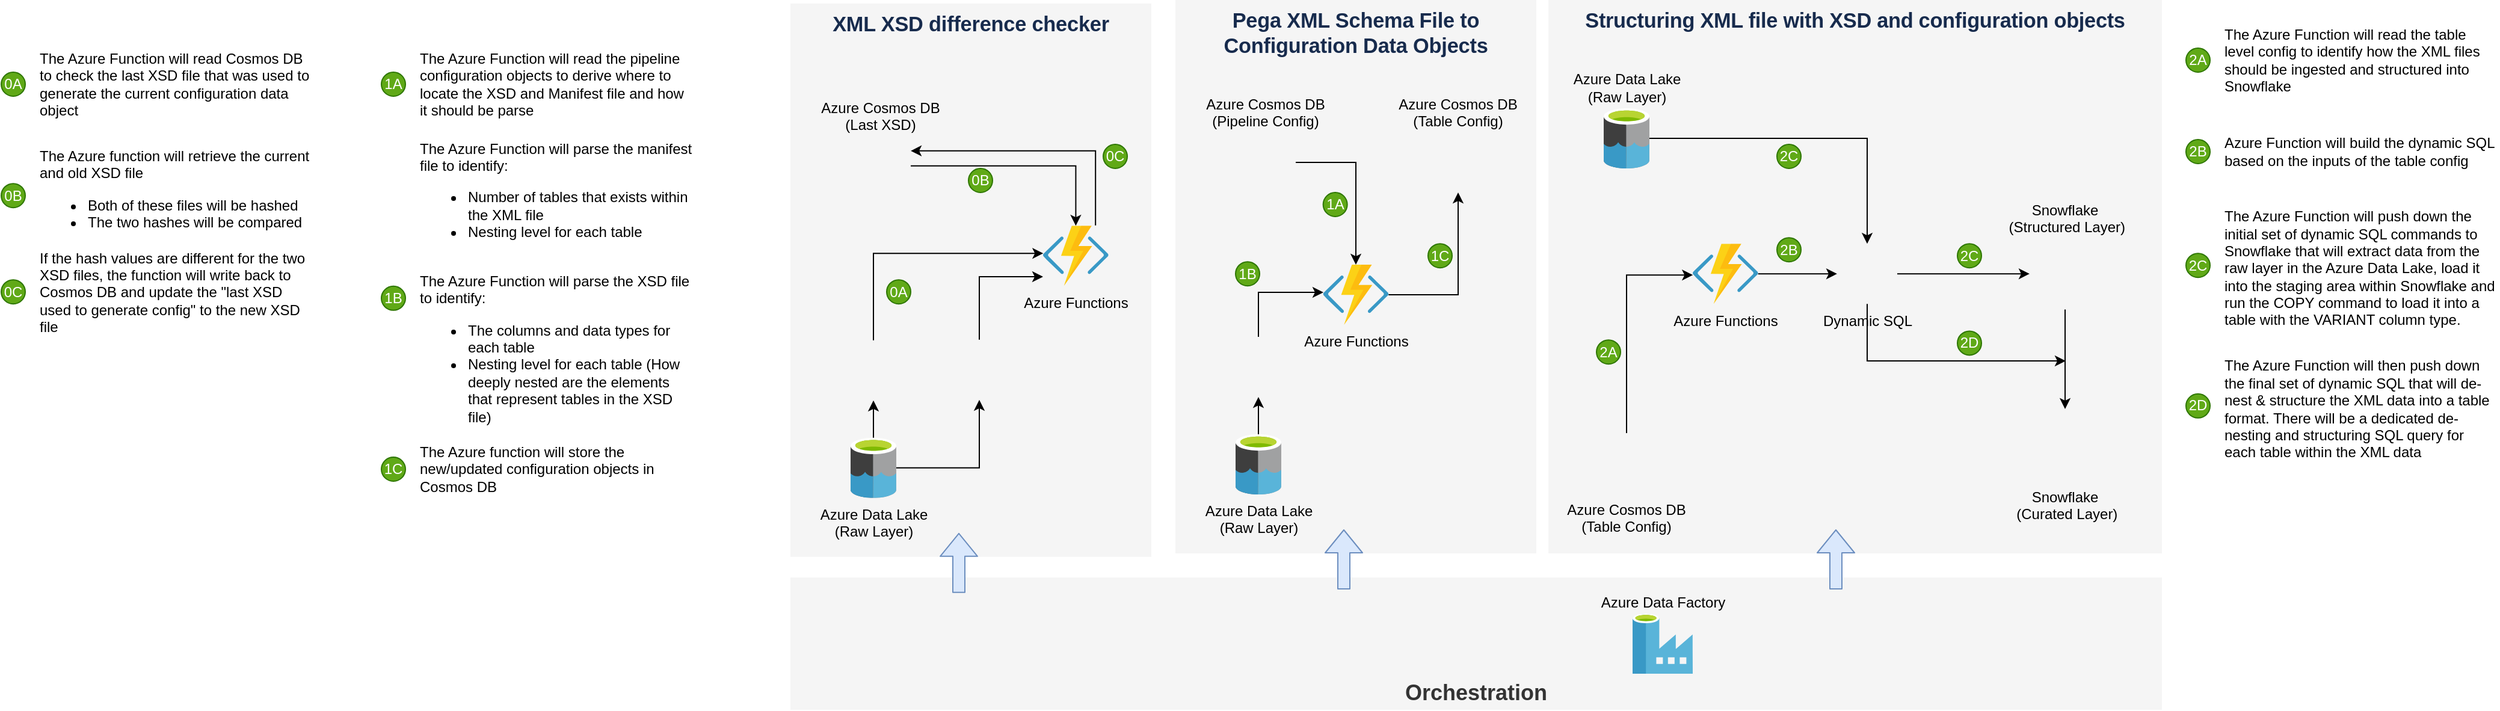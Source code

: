 <mxfile version="13.7.7" type="embed"><diagram id="ktT0eM3jNoBVejEE7FmK" name="Page-1"><mxGraphModel dx="1038" dy="1772" grid="1" gridSize="10" guides="1" tooltips="1" connect="1" arrows="1" fold="1" page="1" pageScale="1" pageWidth="827" pageHeight="1169" math="0" shadow="0"><root><mxCell id="0"/><mxCell id="1" parent="0"/><mxCell id="dvmQMgpXowQQUN41ry-9-212" value="&lt;span style=&quot;color: rgb(23 , 43 , 77) ; font-family: , &amp;quot;blinkmacsystemfont&amp;quot; , &amp;quot;segoe ui&amp;quot; , &amp;quot;roboto&amp;quot; , &amp;quot;noto sans&amp;quot; , &amp;quot;ubuntu&amp;quot; , &amp;quot;droid sans&amp;quot; , &amp;quot;helvetica neue&amp;quot; , sans-serif ; font-size: 1.43em ; letter-spacing: -0.008em&quot;&gt;Structuring XML file with XSD and configuration objects&lt;/span&gt;" style="rounded=0;whiteSpace=wrap;html=1;fillColor=#f5f5f5;fontColor=#333333;strokeColor=none;verticalAlign=top;fontStyle=1" parent="1" vertex="1"><mxGeometry x="1460" y="-330" width="510" height="460" as="geometry"/></mxCell><mxCell id="dvmQMgpXowQQUN41ry-9-213" value="&lt;span style=&quot;color: rgb(23 , 43 , 77) ; letter-spacing: -0.008em&quot;&gt;&lt;b&gt;&lt;font style=&quot;font-size: 17.16px&quot;&gt;Pega XML Schema File to Configuration Data Objects&lt;/font&gt;&lt;/b&gt;&lt;/span&gt;" style="rounded=0;whiteSpace=wrap;html=1;fillColor=#f5f5f5;fontColor=#333333;strokeColor=none;verticalAlign=top;" parent="1" vertex="1"><mxGeometry x="1150" y="-330" width="300" height="460" as="geometry"/></mxCell><mxCell id="dvmQMgpXowQQUN41ry-9-214" value="&lt;b&gt;&lt;font style=&quot;font-size: 18px&quot;&gt;Orchestration&lt;/font&gt;&lt;/b&gt;" style="rounded=0;whiteSpace=wrap;html=1;fillColor=#f5f5f5;fontColor=#333333;strokeColor=none;verticalAlign=bottom;" parent="1" vertex="1"><mxGeometry x="830" y="150" width="1140" height="110" as="geometry"/></mxCell><mxCell id="dvmQMgpXowQQUN41ry-9-215" value="Azure Data Factory" style="aspect=fixed;html=1;points=[];align=center;image;fontSize=12;image=img/lib/mscae/Data_Factory.svg;labelBackgroundColor=none;labelPosition=center;verticalLabelPosition=top;verticalAlign=bottom;" parent="1" vertex="1"><mxGeometry x="1530" y="180" width="50" height="50" as="geometry"/></mxCell><mxCell id="dvmQMgpXowQQUN41ry-9-216" style="edgeStyle=orthogonalEdgeStyle;rounded=0;orthogonalLoop=1;jettySize=auto;html=1;" parent="1" source="dvmQMgpXowQQUN41ry-9-238" target="dvmQMgpXowQQUN41ry-9-234" edge="1"><mxGeometry relative="1" as="geometry"/></mxCell><mxCell id="dvmQMgpXowQQUN41ry-9-217" style="edgeStyle=orthogonalEdgeStyle;rounded=0;orthogonalLoop=1;jettySize=auto;html=1;" parent="1" source="dvmQMgpXowQQUN41ry-9-219" target="dvmQMgpXowQQUN41ry-9-228" edge="1"><mxGeometry relative="1" as="geometry"/></mxCell><mxCell id="dvmQMgpXowQQUN41ry-9-218" style="edgeStyle=orthogonalEdgeStyle;rounded=0;orthogonalLoop=1;jettySize=auto;html=1;" parent="1" source="dvmQMgpXowQQUN41ry-9-219" edge="1"><mxGeometry relative="1" as="geometry"><mxPoint x="1890" y="-30" as="targetPoint"/><Array as="points"><mxPoint x="1725" y="-30"/></Array></mxGeometry></mxCell><mxCell id="dvmQMgpXowQQUN41ry-9-219" value="Dynamic SQL" style="shape=image;html=1;verticalAlign=top;verticalLabelPosition=bottom;labelBackgroundColor=none;imageAspect=0;aspect=fixed;image=https://cdn1.iconfinder.com/data/icons/hawcons/32/700048-icon-89-document-file-sql-128.png;labelPosition=center;align=center;" parent="1" vertex="1"><mxGeometry x="1700" y="-127.4" width="50" height="50" as="geometry"/></mxCell><mxCell id="dvmQMgpXowQQUN41ry-9-220" style="edgeStyle=orthogonalEdgeStyle;rounded=0;orthogonalLoop=1;jettySize=auto;html=1;" parent="1" source="dvmQMgpXowQQUN41ry-9-221" target="dvmQMgpXowQQUN41ry-9-238" edge="1"><mxGeometry relative="1" as="geometry"/></mxCell><mxCell id="dvmQMgpXowQQUN41ry-9-221" value="Azure Cosmos DB &#10;(Pipeline Config)" style="shape=image;verticalLabelPosition=top;labelBackgroundColor=none;verticalAlign=bottom;aspect=fixed;imageAspect=0;image=https://www.bobpusateri.com/wp-content/uploads/2018/09/CosmosDB-400.png;labelPosition=center;align=center;" parent="1" vertex="1"><mxGeometry x="1200" y="-220" width="50" height="50" as="geometry"/></mxCell><mxCell id="dvmQMgpXowQQUN41ry-9-222" value="2A" style="ellipse;whiteSpace=wrap;html=1;aspect=fixed;fillColor=#60a917;strokeColor=#2D7600;fontColor=#ffffff;" parent="1" vertex="1"><mxGeometry x="1990" y="-290" width="20" height="20" as="geometry"/></mxCell><mxCell id="dvmQMgpXowQQUN41ry-9-223" value="The Azure Function will read the table level config to identify how the XML files should be ingested and structured into Snowflake" style="text;html=1;strokeColor=none;fillColor=none;align=left;verticalAlign=middle;whiteSpace=wrap;rounded=0;" parent="1" vertex="1"><mxGeometry x="2020" y="-310" width="230" height="60" as="geometry"/></mxCell><mxCell id="dvmQMgpXowQQUN41ry-9-224" value="2B" style="ellipse;whiteSpace=wrap;html=1;aspect=fixed;fillColor=#60a917;strokeColor=#2D7600;fontColor=#ffffff;" parent="1" vertex="1"><mxGeometry x="1990" y="-214" width="20" height="20" as="geometry"/></mxCell><mxCell id="dvmQMgpXowQQUN41ry-9-225" value="Azure Function will build the dynamic SQL based on the inputs of the table config" style="text;html=1;strokeColor=none;fillColor=none;align=left;verticalAlign=middle;whiteSpace=wrap;rounded=0;" parent="1" vertex="1"><mxGeometry x="2020" y="-234" width="230" height="60" as="geometry"/></mxCell><mxCell id="dvmQMgpXowQQUN41ry-9-226" value="Snowflake&#10; (Curated Layer)" style="shape=image;verticalLabelPosition=bottom;labelBackgroundColor=none;verticalAlign=top;aspect=fixed;imageAspect=0;image=https://globalcorporateventuring.com/content/uploads/2018/08/Snowflake_Computing_blue_icon.png;labelPosition=center;align=center;" parent="1" vertex="1"><mxGeometry x="1860" y="10.0" width="59" height="59.41" as="geometry"/></mxCell><mxCell id="dvmQMgpXowQQUN41ry-9-227" style="edgeStyle=orthogonalEdgeStyle;rounded=0;orthogonalLoop=1;jettySize=auto;html=1;" parent="1" source="dvmQMgpXowQQUN41ry-9-228" target="dvmQMgpXowQQUN41ry-9-226" edge="1"><mxGeometry relative="1" as="geometry"/></mxCell><mxCell id="dvmQMgpXowQQUN41ry-9-228" value="Snowflake&#10; (Structured Layer)" style="shape=image;verticalLabelPosition=top;labelBackgroundColor=none;verticalAlign=bottom;aspect=fixed;imageAspect=0;image=https://globalcorporateventuring.com/content/uploads/2018/08/Snowflake_Computing_blue_icon.png;labelPosition=center;align=center;" parent="1" vertex="1"><mxGeometry x="1860" y="-132.11" width="59" height="59.41" as="geometry"/></mxCell><mxCell id="dvmQMgpXowQQUN41ry-9-229" style="edgeStyle=orthogonalEdgeStyle;rounded=0;orthogonalLoop=1;jettySize=auto;html=1;entryX=0.003;entryY=0.52;entryDx=0;entryDy=0;entryPerimeter=0;" parent="1" source="dvmQMgpXowQQUN41ry-9-230" target="dvmQMgpXowQQUN41ry-9-237" edge="1"><mxGeometry relative="1" as="geometry"><Array as="points"><mxPoint x="1525" y="56"/></Array></mxGeometry></mxCell><mxCell id="dvmQMgpXowQQUN41ry-9-230" value="Azure Cosmos DB &#10;(Table Config)" style="shape=image;verticalLabelPosition=bottom;labelBackgroundColor=none;verticalAlign=top;aspect=fixed;imageAspect=0;image=https://www.bobpusateri.com/wp-content/uploads/2018/09/CosmosDB-400.png;labelPosition=center;align=center;" parent="1" vertex="1"><mxGeometry x="1500" y="30" width="50" height="50" as="geometry"/></mxCell><mxCell id="dvmQMgpXowQQUN41ry-9-231" style="edgeStyle=orthogonalEdgeStyle;rounded=0;orthogonalLoop=1;jettySize=auto;html=1;" parent="1" source="dvmQMgpXowQQUN41ry-9-237" target="dvmQMgpXowQQUN41ry-9-219" edge="1"><mxGeometry relative="1" as="geometry"/></mxCell><mxCell id="dvmQMgpXowQQUN41ry-9-232" style="edgeStyle=orthogonalEdgeStyle;rounded=0;orthogonalLoop=1;jettySize=auto;html=1;" parent="1" source="dvmQMgpXowQQUN41ry-9-233" target="dvmQMgpXowQQUN41ry-9-261" edge="1"><mxGeometry relative="1" as="geometry"/></mxCell><mxCell id="dvmQMgpXowQQUN41ry-9-233" value="Azure Data Lake&lt;br&gt;(Raw Layer)" style="aspect=fixed;html=1;points=[];align=center;image;fontSize=12;image=img/lib/mscae/Data_Lake.svg;strokeColor=#FFFFFF;fillColor=#08CEFF;labelBackgroundColor=none;" parent="1" vertex="1"><mxGeometry x="1200" y="31.0" width="38" height="50" as="geometry"/></mxCell><mxCell id="dvmQMgpXowQQUN41ry-9-234" value="Azure Cosmos DB &#10;(Table Config)" style="shape=image;verticalLabelPosition=top;labelBackgroundColor=none;verticalAlign=bottom;aspect=fixed;imageAspect=0;image=https://www.bobpusateri.com/wp-content/uploads/2018/09/CosmosDB-400.png;labelPosition=center;align=center;" parent="1" vertex="1"><mxGeometry x="1360" y="-220" width="50" height="50" as="geometry"/></mxCell><mxCell id="dvmQMgpXowQQUN41ry-9-235" style="edgeStyle=orthogonalEdgeStyle;rounded=0;orthogonalLoop=1;jettySize=auto;html=1;entryX=0.5;entryY=0;entryDx=0;entryDy=0;" parent="1" source="dvmQMgpXowQQUN41ry-9-236" target="dvmQMgpXowQQUN41ry-9-219" edge="1"><mxGeometry relative="1" as="geometry"/></mxCell><mxCell id="dvmQMgpXowQQUN41ry-9-236" value="Azure Data Lake&lt;br&gt;(Raw Layer)" style="aspect=fixed;html=1;points=[];align=center;image;fontSize=12;image=img/lib/mscae/Data_Lake.svg;strokeColor=#FFFFFF;fillColor=#08CEFF;labelBackgroundColor=none;labelPosition=center;verticalLabelPosition=top;verticalAlign=bottom;" parent="1" vertex="1"><mxGeometry x="1506" y="-240.0" width="38" height="50" as="geometry"/></mxCell><mxCell id="dvmQMgpXowQQUN41ry-9-237" value="Azure Functions" style="aspect=fixed;html=1;points=[];align=center;image;fontSize=12;image=img/lib/mscae/Functions.svg;labelBackgroundColor=none;" parent="1" vertex="1"><mxGeometry x="1580" y="-127.4" width="54.35" height="50" as="geometry"/></mxCell><mxCell id="dvmQMgpXowQQUN41ry-9-238" value="Azure Functions" style="aspect=fixed;html=1;points=[];align=center;image;fontSize=12;image=img/lib/mscae/Functions.svg;labelBackgroundColor=none;" parent="1" vertex="1"><mxGeometry x="1272.83" y="-110" width="54.35" height="50" as="geometry"/></mxCell><mxCell id="dvmQMgpXowQQUN41ry-9-239" value="" style="shape=flexArrow;endArrow=classic;html=1;fillColor=#dae8fc;strokeColor=#6c8ebf;" parent="1" edge="1"><mxGeometry width="50" height="50" relative="1" as="geometry"><mxPoint x="1290" y="160" as="sourcePoint"/><mxPoint x="1290" y="110" as="targetPoint"/></mxGeometry></mxCell><mxCell id="dvmQMgpXowQQUN41ry-9-240" value="" style="shape=flexArrow;endArrow=classic;html=1;fillColor=#dae8fc;strokeColor=#6c8ebf;" parent="1" edge="1"><mxGeometry width="50" height="50" relative="1" as="geometry"><mxPoint x="1699" y="160" as="sourcePoint"/><mxPoint x="1699" y="110" as="targetPoint"/></mxGeometry></mxCell><mxCell id="dvmQMgpXowQQUN41ry-9-241" style="edgeStyle=orthogonalEdgeStyle;rounded=0;orthogonalLoop=1;jettySize=auto;html=1;entryX=0.003;entryY=0.46;entryDx=0;entryDy=0;entryPerimeter=0;" parent="1" source="dvmQMgpXowQQUN41ry-9-261" target="dvmQMgpXowQQUN41ry-9-238" edge="1"><mxGeometry relative="1" as="geometry"><Array as="points"><mxPoint x="1219" y="-87"/></Array></mxGeometry></mxCell><mxCell id="dvmQMgpXowQQUN41ry-9-242" value="1B" style="ellipse;whiteSpace=wrap;html=1;aspect=fixed;fillColor=#60a917;strokeColor=#2D7600;fontColor=#ffffff;" parent="1" vertex="1"><mxGeometry x="1200" y="-112.4" width="20" height="20" as="geometry"/></mxCell><mxCell id="dvmQMgpXowQQUN41ry-9-243" value="1A" style="ellipse;whiteSpace=wrap;html=1;aspect=fixed;fillColor=#60a917;strokeColor=#2D7600;fontColor=#ffffff;" parent="1" vertex="1"><mxGeometry x="1272.83" y="-170" width="20" height="20" as="geometry"/></mxCell><mxCell id="dvmQMgpXowQQUN41ry-9-244" value="1C" style="ellipse;whiteSpace=wrap;html=1;aspect=fixed;fillColor=#60a917;strokeColor=#2D7600;fontColor=#ffffff;" parent="1" vertex="1"><mxGeometry x="1360" y="-127.4" width="20" height="20" as="geometry"/></mxCell><mxCell id="dvmQMgpXowQQUN41ry-9-245" value="2C" style="ellipse;whiteSpace=wrap;html=1;aspect=fixed;fillColor=#60a917;strokeColor=#2D7600;fontColor=#ffffff;" parent="1" vertex="1"><mxGeometry x="1650" y="-210" width="20" height="20" as="geometry"/></mxCell><mxCell id="dvmQMgpXowQQUN41ry-9-246" value="2A" style="ellipse;whiteSpace=wrap;html=1;aspect=fixed;fillColor=#60a917;strokeColor=#2D7600;fontColor=#ffffff;" parent="1" vertex="1"><mxGeometry x="1500" y="-47.4" width="20" height="20" as="geometry"/></mxCell><mxCell id="dvmQMgpXowQQUN41ry-9-247" value="2B" style="ellipse;whiteSpace=wrap;html=1;aspect=fixed;fillColor=#60a917;strokeColor=#2D7600;fontColor=#ffffff;" parent="1" vertex="1"><mxGeometry x="1650" y="-132.4" width="20" height="20" as="geometry"/></mxCell><mxCell id="dvmQMgpXowQQUN41ry-9-248" value="2C" style="ellipse;whiteSpace=wrap;html=1;aspect=fixed;fillColor=#60a917;strokeColor=#2D7600;fontColor=#ffffff;" parent="1" vertex="1"><mxGeometry x="1800" y="-127.4" width="20" height="20" as="geometry"/></mxCell><mxCell id="dvmQMgpXowQQUN41ry-9-249" value="2D" style="ellipse;whiteSpace=wrap;html=1;aspect=fixed;fillColor=#60a917;strokeColor=#2D7600;fontColor=#ffffff;" parent="1" vertex="1"><mxGeometry x="1800" y="-54.8" width="20" height="20" as="geometry"/></mxCell><mxCell id="dvmQMgpXowQQUN41ry-9-250" value="1A" style="ellipse;whiteSpace=wrap;html=1;aspect=fixed;fillColor=#60a917;strokeColor=#2D7600;fontColor=#ffffff;" parent="1" vertex="1"><mxGeometry x="490" y="-270" width="20" height="20" as="geometry"/></mxCell><mxCell id="dvmQMgpXowQQUN41ry-9-251" value="The Azure Function will read the pipeline configuration objects to derive where to locate the XSD and Manifest file and how it should be parse" style="text;html=1;strokeColor=none;fillColor=none;align=left;verticalAlign=middle;whiteSpace=wrap;rounded=0;" parent="1" vertex="1"><mxGeometry x="520" y="-290" width="230" height="60" as="geometry"/></mxCell><mxCell id="dvmQMgpXowQQUN41ry-9-252" value="1B" style="ellipse;whiteSpace=wrap;html=1;aspect=fixed;fillColor=#60a917;strokeColor=#2D7600;fontColor=#ffffff;" parent="1" vertex="1"><mxGeometry x="490" y="-92.11" width="20" height="20" as="geometry"/></mxCell><mxCell id="dvmQMgpXowQQUN41ry-9-253" value="&lt;div&gt;The Azure Function will parse the manifest file to identify:&lt;/div&gt;&lt;div&gt;&lt;ul&gt;&lt;li&gt;Number of tables that exists within the XML file&lt;/li&gt;&lt;li&gt;Nesting level for each table&lt;/li&gt;&lt;/ul&gt;&lt;/div&gt;&lt;br&gt;The Azure Function will parse the XSD file to identify:&lt;br&gt;&lt;ul&gt;&lt;li&gt;The columns and data types for each table&lt;/li&gt;&lt;li&gt;Nesting level for each table (How deeply nested are the elements that represent tables in the XSD file)&lt;/li&gt;&lt;/ul&gt;&lt;div&gt;&lt;br&gt;&lt;/div&gt;" style="text;html=1;strokeColor=none;fillColor=none;align=left;verticalAlign=middle;whiteSpace=wrap;rounded=0;" parent="1" vertex="1"><mxGeometry x="520" y="-112.11" width="230" height="60" as="geometry"/></mxCell><mxCell id="dvmQMgpXowQQUN41ry-9-254" value="1C" style="ellipse;whiteSpace=wrap;html=1;aspect=fixed;fillColor=#60a917;strokeColor=#2D7600;fontColor=#ffffff;" parent="1" vertex="1"><mxGeometry x="490" y="50" width="20" height="20" as="geometry"/></mxCell><mxCell id="dvmQMgpXowQQUN41ry-9-255" value="The Azure function will store the new/updated configuration objects in Cosmos DB" style="text;html=1;strokeColor=none;fillColor=none;align=left;verticalAlign=middle;whiteSpace=wrap;rounded=0;" parent="1" vertex="1"><mxGeometry x="520" y="30" width="230" height="60" as="geometry"/></mxCell><mxCell id="dvmQMgpXowQQUN41ry-9-256" value="2C" style="ellipse;whiteSpace=wrap;html=1;aspect=fixed;fillColor=#60a917;strokeColor=#2D7600;fontColor=#ffffff;" parent="1" vertex="1"><mxGeometry x="1990" y="-119.4" width="20" height="20" as="geometry"/></mxCell><mxCell id="dvmQMgpXowQQUN41ry-9-257" value="The Azure Function will push down the initial set of dynamic SQL commands to Snowflake that will extract data from the raw layer in the Azure Data Lake, load it into the staging area within Snowflake and run the COPY command to load it into a table with the VARIANT column type.&amp;nbsp;" style="text;html=1;strokeColor=none;fillColor=none;align=left;verticalAlign=middle;whiteSpace=wrap;rounded=0;" parent="1" vertex="1"><mxGeometry x="2020" y="-137.4" width="230" height="60" as="geometry"/></mxCell><mxCell id="dvmQMgpXowQQUN41ry-9-258" value="2D" style="ellipse;whiteSpace=wrap;html=1;aspect=fixed;fillColor=#60a917;strokeColor=#2D7600;fontColor=#ffffff;" parent="1" vertex="1"><mxGeometry x="1990" y="-2.6" width="20" height="20" as="geometry"/></mxCell><mxCell id="dvmQMgpXowQQUN41ry-9-259" value="The Azure Function will then push down the final set of dynamic SQL that will de-nest &amp;amp; structure the XML data into a table format. There will be a dedicated de-nesting and structuring SQL query for each table within the XML data" style="text;html=1;strokeColor=none;fillColor=none;align=left;verticalAlign=middle;whiteSpace=wrap;rounded=0;" parent="1" vertex="1"><mxGeometry x="2020" y="-20" width="230" height="60" as="geometry"/></mxCell><mxCell id="dvmQMgpXowQQUN41ry-9-260" value="" style="shape=image;html=1;verticalAlign=top;verticalLabelPosition=bottom;labelBackgroundColor=#ffffff;imageAspect=0;aspect=fixed;image=https://cdn1.iconfinder.com/data/icons/hawcons/32/699182-icon-102-document-file-xml-128.png;strokeColor=#FFFFFF;fillColor=#08CEFF;" parent="1" vertex="1"><mxGeometry x="1180" y="-67.4" width="50" height="50" as="geometry"/></mxCell><mxCell id="dvmQMgpXowQQUN41ry-9-261" value="" style="shape=image;html=1;verticalAlign=top;verticalLabelPosition=bottom;labelBackgroundColor=#ffffff;imageAspect=0;aspect=fixed;image=https://cdn1.iconfinder.com/data/icons/hawcons/32/699182-icon-102-document-file-xml-128.png;strokeColor=#FFFFFF;fillColor=#08CEFF;" parent="1" vertex="1"><mxGeometry x="1194" y="-50" width="50" height="50" as="geometry"/></mxCell><mxCell id="dvmQMgpXowQQUN41ry-9-262" value="&lt;span style=&quot;color: rgb(23 , 43 , 77) ; letter-spacing: -0.008em&quot;&gt;&lt;b&gt;&lt;font style=&quot;font-size: 17.16px&quot;&gt;XML XSD difference checker&lt;/font&gt;&lt;/b&gt;&lt;/span&gt;" style="rounded=0;whiteSpace=wrap;html=1;fillColor=#f5f5f5;fontColor=#333333;strokeColor=none;verticalAlign=top;" parent="1" vertex="1"><mxGeometry x="830" y="-327.11" width="300" height="460" as="geometry"/></mxCell><mxCell id="dvmQMgpXowQQUN41ry-9-263" style="edgeStyle=orthogonalEdgeStyle;rounded=0;orthogonalLoop=1;jettySize=auto;html=1;" parent="1" source="dvmQMgpXowQQUN41ry-9-264" target="dvmQMgpXowQQUN41ry-9-269" edge="1"><mxGeometry relative="1" as="geometry"/></mxCell><mxCell id="dvmQMgpXowQQUN41ry-9-264" value="Azure Cosmos DB &#10;(Last XSD)" style="shape=image;verticalLabelPosition=top;labelBackgroundColor=none;verticalAlign=bottom;aspect=fixed;imageAspect=0;image=https://www.bobpusateri.com/wp-content/uploads/2018/09/CosmosDB-400.png;labelPosition=center;align=center;" parent="1" vertex="1"><mxGeometry x="880" y="-217.11" width="50" height="50" as="geometry"/></mxCell><mxCell id="dvmQMgpXowQQUN41ry-9-265" style="edgeStyle=orthogonalEdgeStyle;rounded=0;orthogonalLoop=1;jettySize=auto;html=1;" parent="1" source="dvmQMgpXowQQUN41ry-9-267" target="dvmQMgpXowQQUN41ry-9-276" edge="1"><mxGeometry relative="1" as="geometry"/></mxCell><mxCell id="dvmQMgpXowQQUN41ry-9-266" style="edgeStyle=orthogonalEdgeStyle;rounded=0;orthogonalLoop=1;jettySize=auto;html=1;" parent="1" source="dvmQMgpXowQQUN41ry-9-267" target="dvmQMgpXowQQUN41ry-9-279" edge="1"><mxGeometry relative="1" as="geometry"/></mxCell><mxCell id="dvmQMgpXowQQUN41ry-9-267" value="Azure Data Lake&lt;br&gt;(Raw Layer)" style="aspect=fixed;html=1;points=[];align=center;image;fontSize=12;image=img/lib/mscae/Data_Lake.svg;strokeColor=#FFFFFF;fillColor=#08CEFF;labelBackgroundColor=none;" parent="1" vertex="1"><mxGeometry x="880" y="33.89" width="38" height="50" as="geometry"/></mxCell><mxCell id="dvmQMgpXowQQUN41ry-9-268" style="edgeStyle=orthogonalEdgeStyle;rounded=0;orthogonalLoop=1;jettySize=auto;html=1;entryX=1;entryY=0.25;entryDx=0;entryDy=0;exitX=0.802;exitY=-0.004;exitDx=0;exitDy=0;exitPerimeter=0;" parent="1" source="dvmQMgpXowQQUN41ry-9-269" target="dvmQMgpXowQQUN41ry-9-264" edge="1"><mxGeometry relative="1" as="geometry"/></mxCell><mxCell id="dvmQMgpXowQQUN41ry-9-269" value="Azure Functions" style="aspect=fixed;html=1;points=[];align=center;image;fontSize=12;image=img/lib/mscae/Functions.svg;labelBackgroundColor=none;" parent="1" vertex="1"><mxGeometry x="1040" y="-142.4" width="54.35" height="50" as="geometry"/></mxCell><mxCell id="dvmQMgpXowQQUN41ry-9-270" value="" style="shape=flexArrow;endArrow=classic;html=1;fillColor=#dae8fc;strokeColor=#6c8ebf;" parent="1" edge="1"><mxGeometry width="50" height="50" relative="1" as="geometry"><mxPoint x="970" y="162.89" as="sourcePoint"/><mxPoint x="970" y="112.89" as="targetPoint"/></mxGeometry></mxCell><mxCell id="dvmQMgpXowQQUN41ry-9-271" style="edgeStyle=orthogonalEdgeStyle;rounded=0;orthogonalLoop=1;jettySize=auto;html=1;entryX=0.003;entryY=0.46;entryDx=0;entryDy=0;entryPerimeter=0;" parent="1" source="dvmQMgpXowQQUN41ry-9-276" target="dvmQMgpXowQQUN41ry-9-269" edge="1"><mxGeometry relative="1" as="geometry"><Array as="points"><mxPoint x="899" y="-119"/></Array></mxGeometry></mxCell><mxCell id="dvmQMgpXowQQUN41ry-9-272" value="0B" style="ellipse;whiteSpace=wrap;html=1;aspect=fixed;fillColor=#60a917;strokeColor=#2D7600;fontColor=#ffffff;" parent="1" vertex="1"><mxGeometry x="978" y="-190" width="20" height="20" as="geometry"/></mxCell><mxCell id="dvmQMgpXowQQUN41ry-9-273" value="0A" style="ellipse;whiteSpace=wrap;html=1;aspect=fixed;fillColor=#60a917;strokeColor=#2D7600;fontColor=#ffffff;" parent="1" vertex="1"><mxGeometry x="910.0" y="-97.4" width="20" height="20" as="geometry"/></mxCell><mxCell id="dvmQMgpXowQQUN41ry-9-274" value="0C" style="ellipse;whiteSpace=wrap;html=1;aspect=fixed;fillColor=#60a917;strokeColor=#2D7600;fontColor=#ffffff;" parent="1" vertex="1"><mxGeometry x="1090" y="-210" width="20" height="20" as="geometry"/></mxCell><mxCell id="dvmQMgpXowQQUN41ry-9-275" value="" style="shape=image;html=1;verticalAlign=top;verticalLabelPosition=bottom;labelBackgroundColor=#ffffff;imageAspect=0;aspect=fixed;image=https://cdn1.iconfinder.com/data/icons/hawcons/32/699182-icon-102-document-file-xml-128.png;strokeColor=#FFFFFF;fillColor=#08CEFF;" parent="1" vertex="1"><mxGeometry x="860" y="-64.51" width="50" height="50" as="geometry"/></mxCell><mxCell id="dvmQMgpXowQQUN41ry-9-276" value="" style="shape=image;html=1;verticalAlign=top;verticalLabelPosition=bottom;labelBackgroundColor=#ffffff;imageAspect=0;aspect=fixed;image=https://cdn1.iconfinder.com/data/icons/hawcons/32/699182-icon-102-document-file-xml-128.png;strokeColor=#FFFFFF;fillColor=#08CEFF;" parent="1" vertex="1"><mxGeometry x="874" y="-47.11" width="50" height="50" as="geometry"/></mxCell><mxCell id="dvmQMgpXowQQUN41ry-9-277" value="" style="shape=image;html=1;verticalAlign=top;verticalLabelPosition=bottom;labelBackgroundColor=#ffffff;imageAspect=0;aspect=fixed;image=https://cdn1.iconfinder.com/data/icons/hawcons/32/699182-icon-102-document-file-xml-128.png;strokeColor=#FFFFFF;fillColor=#08CEFF;" parent="1" vertex="1"><mxGeometry x="948" y="-65" width="50" height="50" as="geometry"/></mxCell><mxCell id="dvmQMgpXowQQUN41ry-9-278" style="edgeStyle=orthogonalEdgeStyle;rounded=0;orthogonalLoop=1;jettySize=auto;html=1;exitX=0.5;exitY=0;exitDx=0;exitDy=0;" parent="1" source="dvmQMgpXowQQUN41ry-9-279" edge="1"><mxGeometry relative="1" as="geometry"><mxPoint x="1040" y="-100" as="targetPoint"/><Array as="points"><mxPoint x="987" y="-100"/><mxPoint x="1040" y="-100"/></Array></mxGeometry></mxCell><mxCell id="dvmQMgpXowQQUN41ry-9-279" value="" style="shape=image;html=1;verticalAlign=top;verticalLabelPosition=bottom;labelBackgroundColor=#ffffff;imageAspect=0;aspect=fixed;image=https://cdn1.iconfinder.com/data/icons/hawcons/32/699182-icon-102-document-file-xml-128.png;strokeColor=#FFFFFF;fillColor=#08CEFF;" parent="1" vertex="1"><mxGeometry x="962" y="-47.6" width="50" height="50" as="geometry"/></mxCell><mxCell id="dvmQMgpXowQQUN41ry-9-280" value="0A" style="ellipse;whiteSpace=wrap;html=1;aspect=fixed;fillColor=#60a917;strokeColor=#2D7600;fontColor=#ffffff;" parent="1" vertex="1"><mxGeometry x="174" y="-270" width="20" height="20" as="geometry"/></mxCell><mxCell id="dvmQMgpXowQQUN41ry-9-281" value="The Azure Function will read Cosmos DB to check the last XSD file that was used to generate the current configuration data object&amp;nbsp;&amp;nbsp;" style="text;html=1;strokeColor=none;fillColor=none;align=left;verticalAlign=middle;whiteSpace=wrap;rounded=0;" parent="1" vertex="1"><mxGeometry x="204" y="-290" width="230" height="60" as="geometry"/></mxCell><mxCell id="dvmQMgpXowQQUN41ry-9-282" value="0B" style="ellipse;whiteSpace=wrap;html=1;aspect=fixed;fillColor=#60a917;strokeColor=#2D7600;fontColor=#ffffff;" parent="1" vertex="1"><mxGeometry x="174" y="-177.4" width="20" height="20" as="geometry"/></mxCell><mxCell id="dvmQMgpXowQQUN41ry-9-283" value="&lt;div&gt;The Azure function will retrieve the current and old XSD file&lt;/div&gt;&lt;div&gt;&lt;ul&gt;&lt;li&gt;Both of these files will be hashed&amp;nbsp;&lt;/li&gt;&lt;li&gt;The two hashes will be compared&amp;nbsp;&lt;/li&gt;&lt;/ul&gt;&lt;/div&gt;" style="text;html=1;strokeColor=none;fillColor=none;align=left;verticalAlign=middle;whiteSpace=wrap;rounded=0;" parent="1" vertex="1"><mxGeometry x="204" y="-197.4" width="230" height="60" as="geometry"/></mxCell><mxCell id="dvmQMgpXowQQUN41ry-9-284" value="0C" style="ellipse;whiteSpace=wrap;html=1;aspect=fixed;fillColor=#60a917;strokeColor=#2D7600;fontColor=#ffffff;" parent="1" vertex="1"><mxGeometry x="174" y="-97.4" width="20" height="20" as="geometry"/></mxCell><mxCell id="dvmQMgpXowQQUN41ry-9-285" value="If the hash values are different for the two XSD files, the function will write back to Cosmos DB and update the &quot;last XSD used to generate config&quot; to the new XSD file" style="text;html=1;strokeColor=none;fillColor=none;align=left;verticalAlign=middle;whiteSpace=wrap;rounded=0;" parent="1" vertex="1"><mxGeometry x="204" y="-117.4" width="230" height="60" as="geometry"/></mxCell></root></mxGraphModel></diagram></mxfile>
